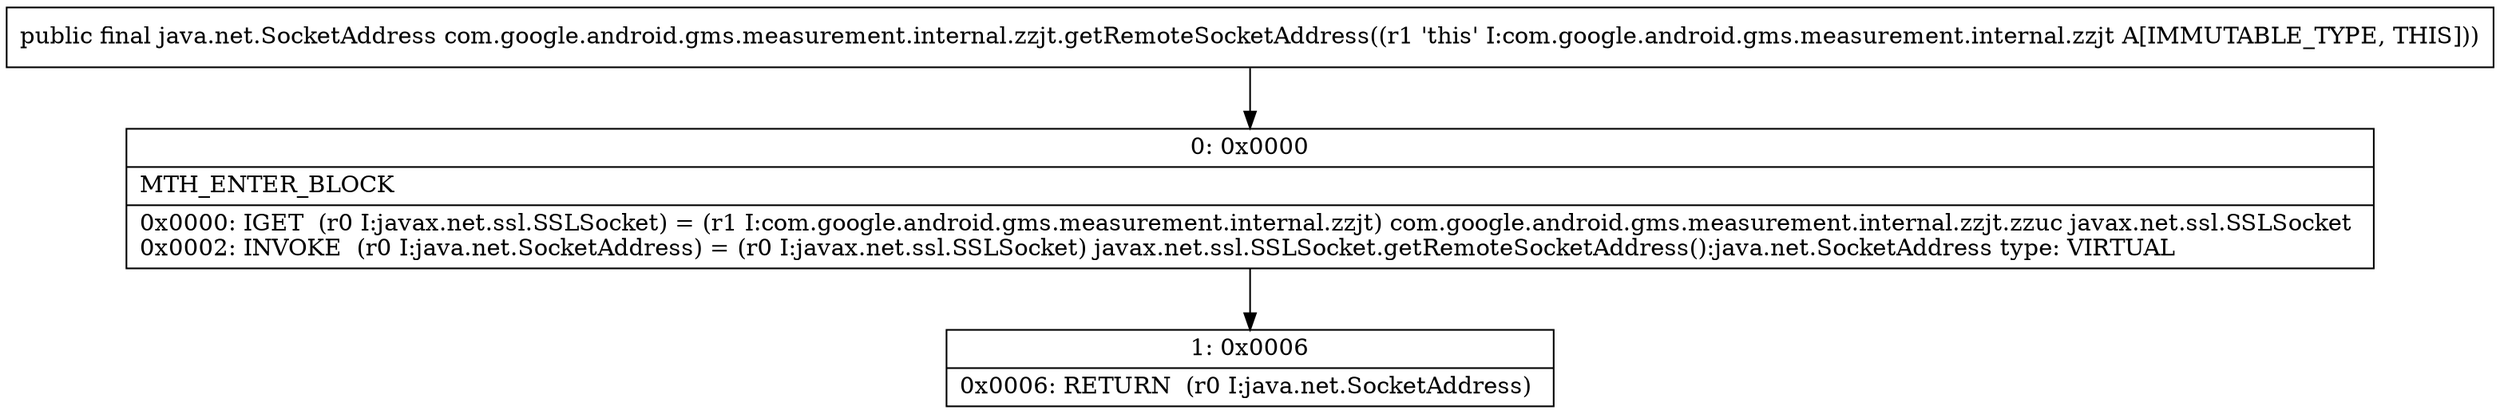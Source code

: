 digraph "CFG forcom.google.android.gms.measurement.internal.zzjt.getRemoteSocketAddress()Ljava\/net\/SocketAddress;" {
Node_0 [shape=record,label="{0\:\ 0x0000|MTH_ENTER_BLOCK\l|0x0000: IGET  (r0 I:javax.net.ssl.SSLSocket) = (r1 I:com.google.android.gms.measurement.internal.zzjt) com.google.android.gms.measurement.internal.zzjt.zzuc javax.net.ssl.SSLSocket \l0x0002: INVOKE  (r0 I:java.net.SocketAddress) = (r0 I:javax.net.ssl.SSLSocket) javax.net.ssl.SSLSocket.getRemoteSocketAddress():java.net.SocketAddress type: VIRTUAL \l}"];
Node_1 [shape=record,label="{1\:\ 0x0006|0x0006: RETURN  (r0 I:java.net.SocketAddress) \l}"];
MethodNode[shape=record,label="{public final java.net.SocketAddress com.google.android.gms.measurement.internal.zzjt.getRemoteSocketAddress((r1 'this' I:com.google.android.gms.measurement.internal.zzjt A[IMMUTABLE_TYPE, THIS])) }"];
MethodNode -> Node_0;
Node_0 -> Node_1;
}

